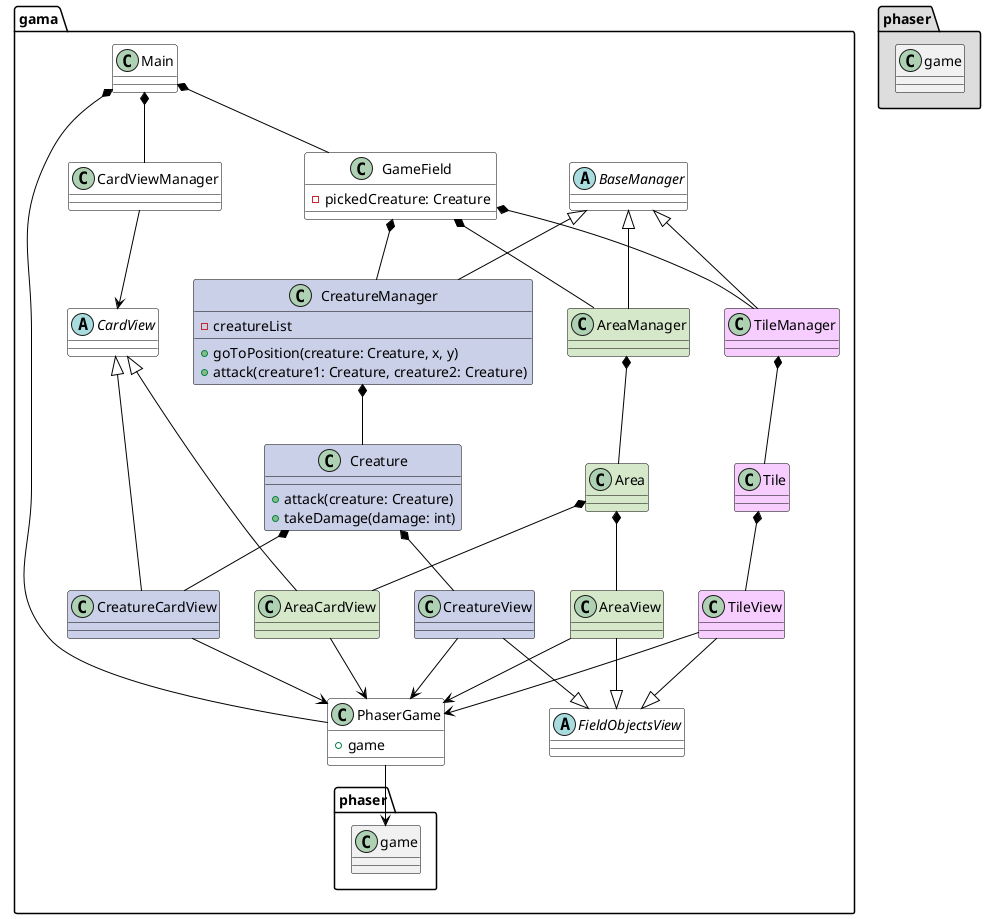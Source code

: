 @startuml

skinparam class {
	ArrowColor black
	BorderColor black
}

skinparam stereotypeCBackgroundColor YellowGreen
skinparam shadowing false

package "gama" {
    abstract class BaseManager #ffffff


    abstract class FieldObjectsView #ffffff
    FieldObjectsView <|-up- TileView
    FieldObjectsView <|-up- CreatureView
    FieldObjectsView <|-up- AreaView


    abstract class CardView #ffffff
    
    
    class Main #ffffff
    Main *-- PhaserGame
    Main *-- GameField
    Main *-- CardViewManager


    class PhaserGame #ffffff {
        + game
    }
    PhaserGame --> phaser.game


    class GameField #ffffff {
        - pickedCreature: Creature
    }
    GameField *-- TileManager
    GameField *-- CreatureManager
    GameField *-- AreaManager


    class CardViewManager #ffffff
    CardViewManager --> CardView


    '''Tile'''
    class TileManager #F7CDFF
    BaseManager <|-- TileManager
    TileManager *-- Tile


    class Tile #F7CDFF
    Tile *-- TileView


    class TileView #F7CDFF
    TileView --> PhaserGame


    '''Creature'''
    class CreatureManager #CAD0E8 {
        - creatureList
        + goToPosition(creature: Creature, x, y)
        + attack(creature1: Creature, creature2: Creature)
    }
    BaseManager <|-- CreatureManager
    CreatureManager *-- Creature


    class Creature #CAD0E8 {
        + attack(creature: Creature)
        + takeDamage(damage: int)
    }
    Creature *-- CreatureView
    Creature *-- CreatureCardView


    class CreatureView #CAD0E8
    CreatureView --> PhaserGame


    class CreatureCardView #CAD0E8
    CardView <|-right- CreatureCardView
    CreatureCardView --> PhaserGame


    '''Area'''
    class AreaManager #D6E8CA
    BaseManager <|-- AreaManager
    AreaManager *-- Area


    class Area #D6E8CA
    Area *-- AreaView
    Area *-- AreaCardView


    class AreaView #D6E8CA
    AreaView --> PhaserGame


    class AreaCardView #D6E8CA
    CardView <|-right- AreaCardView
    AreaCardView --> PhaserGame
}


package "phaser" #DDDDDD {
    class game
}
@enduml